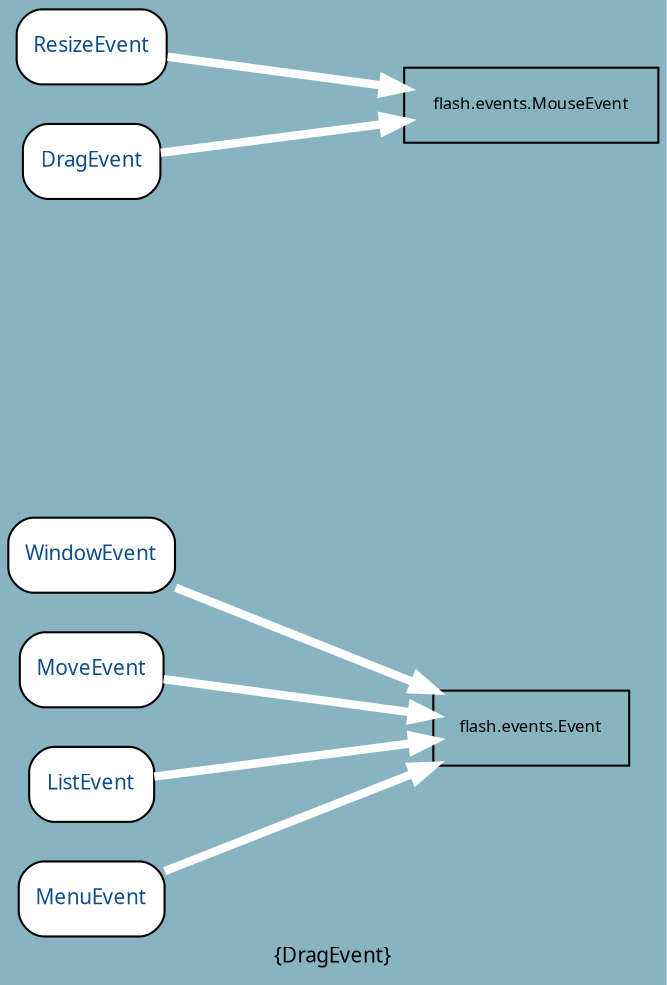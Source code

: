 digraph uml {
	graph [label="Package: haxegui.events Inheritance", ratio=compress, rankdir=LR, size="24,12", overlap=false, fontname=Sans, fontsize=10, bgcolor="#88B3C1", fontcolor=black];
	node [label="\N", fontname=Sans, fontsize=8, shape=record, color=black, fontcolor=black];
	edge [fontname=Sans, fontsize=8, minlen=3, color=black, fontcolor=black];
	graph [label="{DragEvent}",
		lp="157,10",
		bb="0,0,314,462"];
	"haxegui.events.WindowEvent" [label="{WindowEvent}", fontsize=10, fontcolor="#104E8B", style="rounded,filled", fillcolor=white, URL="../types/haxegui/events/WindowEvent.html", tooltip=WindowEvent, portPos=e, pos="39,201", rects="0,183,78,219", width="1.08", height="0.50"];
	"flash.events.Event" [pos="252,120", rects="205,102,300,138", width="1.31", height="0.50"];
	"haxegui.events.MoveEvent" [label="{MoveEvent}", fontsize=10, fontcolor="#104E8B", style="rounded,filled", fillcolor=white, URL="../types/haxegui/events/MoveEvent.html", tooltip=MoveEvent, portPos=e, pos="39,147", rects="5,129,74,165", width="0.94", height="0.50"];
	"haxegui.events.ListEvent" [label="{ListEvent}", fontsize=10, fontcolor="#104E8B", style="rounded,filled", fillcolor=white, URL="../types/haxegui/events/ListEvent.html", tooltip=ListEvent, portPos=e, pos="39,93", rects="9,75,69,111", width="0.83", height="0.50"];
	"haxegui.events.MenuEvent" [label="{MenuEvent}", fontsize=10, fontcolor="#104E8B", style="rounded,filled", fillcolor=white, URL="../types/haxegui/events/MenuEvent.html", tooltip=MenuEvent, portPos=e, pos="39,39", rects="5,21,74,57", width="0.94", height="0.50"];
	"haxegui.events.ResizeEvent" [label="{ResizeEvent}", fontsize=10, fontcolor="#104E8B", style="rounded,filled", fillcolor=white, URL="../types/haxegui/events/ResizeEvent.html", tooltip=ResizeEvent, portPos=e, pos="39,444", rects="3,426,76,462", width="1.00", height="0.50"];
	"flash.events.MouseEvent" [pos="252,417", rects="191,399,314,435", width="1.69", height="0.50"];
	"haxegui.events.DragEvent" [label="{DragEvent}", fontsize=10, fontcolor="#104E8B", style="rounded,filled", fillcolor=white, URL="../types/haxegui/events/DragEvent.html", tooltip=DragEvent, portPos=e, pos="39,390", rects="6,372,72,408", width="0.92", height="0.50"];
	"haxegui.events.WindowEvent" -> "flash.events.Event" [color=white, style="setlinewidth(4)", arrowhead=normal, arrowsize="1.0", pos="e,205,138 78,186 111,174 158,156 195,142"];
	"haxegui.events.MoveEvent" -> "flash.events.Event" [color=white, style="setlinewidth(4)", arrowhead=normal, arrowsize="1.0", pos="e,205,126 74,143 107,138 156,132 195,127"];
	"haxegui.events.ListEvent" -> "flash.events.Event" [color=white, style="setlinewidth(4)", arrowhead=normal, arrowsize="1.0", pos="e,205,114 69,97 101,101 155,108 195,113"];
	"haxegui.events.MenuEvent" -> "flash.events.Event" [color=white, style="setlinewidth(4)", arrowhead=normal, arrowsize="1.0", pos="e,205,102 74,52 107,65 157,84 195,98"];
	"haxegui.events.ResizeEvent" -> "flash.events.MouseEvent" [color=white, style="setlinewidth(4)", arrowhead=normal, arrowsize="1.0", pos="e,191,425 76,439 105,435 146,431 181,426"];
	"haxegui.events.DragEvent" -> "flash.events.MouseEvent" [color=white, style="setlinewidth(4)", arrowhead=normal, arrowsize="1.0", pos="e,191,409 72,394 101,398 144,403 181,408"];
}
